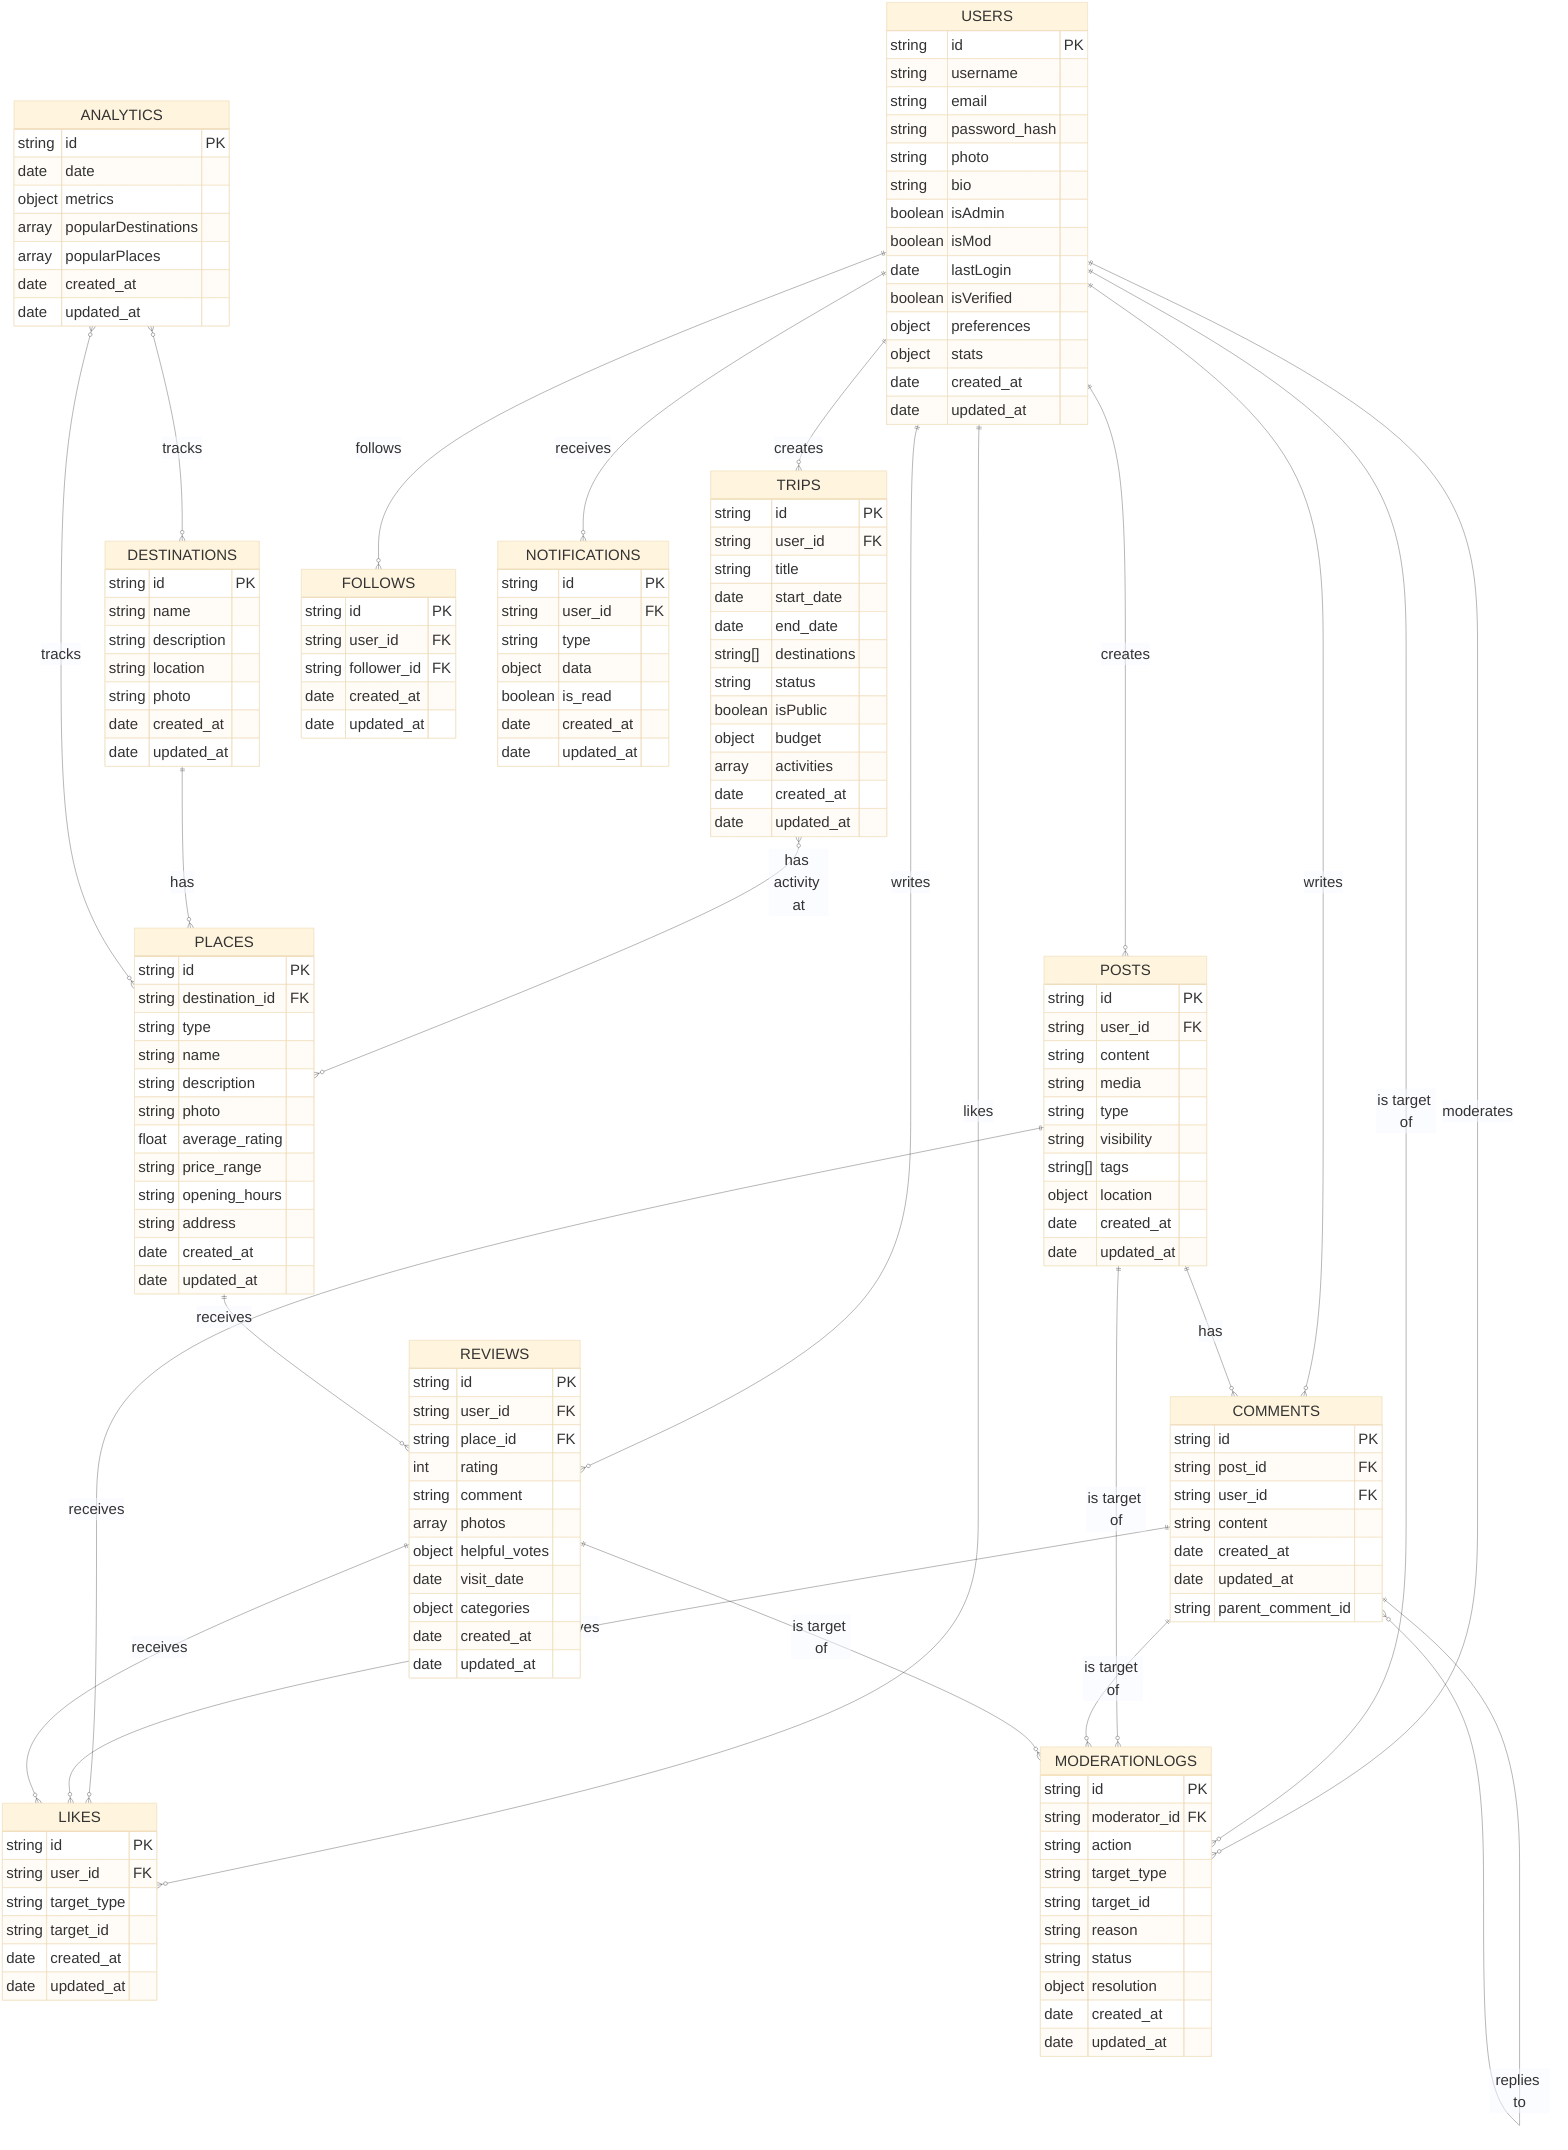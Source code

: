 %%{
  init: {
    "theme": "base",
    "themeVariables": {
      "fontSize": "50px"
    },
    "themeCSS": ".edgeLabel { font-size: 50px !important; }"
  }
}%%

erDiagram
  USERS {
    string id PK
    string username
    string email
    string password_hash
    string photo
    string bio
    boolean isAdmin
    boolean isMod
    date lastLogin
    boolean isVerified
    object preferences
    object stats
    date created_at
    date updated_at
  }
  TRIPS {
    string id PK
    string user_id FK
    string title
    date start_date
    date end_date
    string[] destinations
    string status
    boolean isPublic
    object budget
    array activities
    date created_at
    date updated_at
  }
  DESTINATIONS {
    string id PK
    string name
    string description
    string location
    string photo
    date created_at
    date updated_at
  }
  PLACES {
    string id PK
    string destination_id FK
    string type
    string name
    string description
    string photo
    float average_rating
    string price_range
    string opening_hours
    string address
    date created_at
    date updated_at
  }
  REVIEWS {
    string id PK
    string user_id FK
    string place_id FK
    int rating
    string comment
    array photos
    object helpful_votes
    date visit_date
    object categories
    date created_at
    date updated_at
  }
  FOLLOWS {
    string id PK
    string user_id FK
    string follower_id FK
    date created_at
    date updated_at
  }
  POSTS {
    string id PK
    string user_id FK
    string content
    string media
    string type
    string visibility
    string[] tags
    object location
    date created_at
    date updated_at
  }
  COMMENTS {
    string id PK
    string post_id FK
    string user_id FK
    string content
    date created_at
    date updated_at
    string parent_comment_id
  }
  LIKES {
    string id PK
    string user_id FK
    string target_type
    string target_id
    date created_at
    date updated_at
  }
  NOTIFICATIONS {
    string id PK
    string user_id FK
    string type
    object data
    boolean is_read
    date created_at
    date updated_at
  }
  MODERATIONLOGS {
    string id PK
    string moderator_id FK
    string action
    string target_type
    string target_id
    string reason
    string status
    object resolution
    date created_at
    date updated_at
  }
  ANALYTICS {
    string id PK
    date date
    object metrics
    array popularDestinations
    array popularPlaces
    date created_at
    date updated_at
  }

  USERS ||--o{ TRIPS : "creates"
  USERS ||--o{ REVIEWS : "writes"
  USERS ||--o{ POSTS : "creates"
  USERS ||--o{ COMMENTS : "writes"
  USERS ||--o{ FOLLOWS : "follows"
  USERS ||--o{ LIKES : "likes"
  USERS ||--o{ NOTIFICATIONS : "receives"
  USERS ||--o{ MODERATIONLOGS : "moderates"
  USERS ||--o{ MODERATIONLOGS : "is target of"
  TRIPS }o--o{ PLACES : "has activity at"
  DESTINATIONS ||--o{ PLACES : "has"
  PLACES ||--o{ REVIEWS : "receives"
  POSTS ||--o{ COMMENTS : "has"
  POSTS ||--o{ LIKES : "receives"
  POSTS ||--o{ MODERATIONLOGS : "is target of"
  COMMENTS ||--o{ LIKES : "receives"
  COMMENTS ||--o{ COMMENTS : "replies to"
  COMMENTS ||--o{ MODERATIONLOGS : "is target of"
  REVIEWS ||--o{ LIKES : "receives"
  REVIEWS ||--o{ MODERATIONLOGS : "is target of"
  ANALYTICS }o--o{ DESTINATIONS : "tracks"
  ANALYTICS }o--o{ PLACES : "tracks"